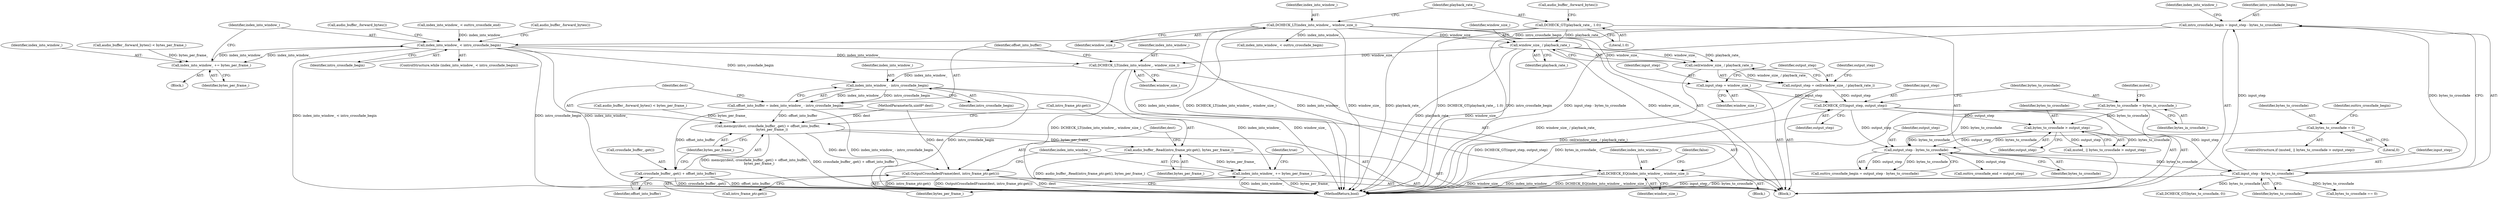 digraph "1_Chrome_802ecdb9cee0d66fe546bdf24e98150f8f716ad8_0@integer" {
"1000156" [label="(Call,intro_crossfade_begin = input_step - bytes_to_crossfade)"];
"1000158" [label="(Call,input_step - bytes_to_crossfade)"];
"1000129" [label="(Call,DCHECK_GT(input_step, output_step))"];
"1000116" [label="(Call,input_step = window_size_)"];
"1000103" [label="(Call,DCHECK_LT(index_into_window_, window_size_))"];
"1000120" [label="(Call,output_step = ceil(window_size_ / playback_rate_))"];
"1000122" [label="(Call,ceil(window_size_ / playback_rate_))"];
"1000123" [label="(Call,window_size_ / playback_rate_)"];
"1000106" [label="(Call,DCHECK_GT(playback_rate_, 1.0))"];
"1000148" [label="(Call,output_step - bytes_to_crossfade)"];
"1000139" [label="(Call,bytes_to_crossfade > output_step)"];
"1000133" [label="(Call,bytes_to_crossfade = bytes_in_crossfade_)"];
"1000142" [label="(Call,bytes_to_crossfade = 0)"];
"1000201" [label="(Call,index_into_window_ < intro_crossfade_begin)"];
"1000212" [label="(Call,index_into_window_ += bytes_per_frame_)"];
"1000226" [label="(Call,DCHECK_EQ(index_into_window_, window_size_))"];
"1000231" [label="(Call,DCHECK_LT(index_into_window_, window_size_))"];
"1000237" [label="(Call,index_into_window_ - intro_crossfade_begin)"];
"1000235" [label="(Call,offset_into_buffer = index_into_window_ - intro_crossfade_begin)"];
"1000240" [label="(Call,memcpy(dest, crossfade_buffer_.get() + offset_into_buffer,\n         bytes_per_frame_))"];
"1000247" [label="(Call,audio_buffer_.Read(intro_frame_ptr.get(), bytes_per_frame_))"];
"1000253" [label="(Call,index_into_window_ += bytes_per_frame_)"];
"1000250" [label="(Call,OutputCrossfadedFrame(dest, intro_frame_ptr.get()))"];
"1000242" [label="(Call,crossfade_buffer_.get() + offset_into_buffer)"];
"1000135" [label="(Identifier,bytes_in_crossfade_)"];
"1000150" [label="(Identifier,bytes_to_crossfade)"];
"1000249" [label="(Identifier,bytes_per_frame_)"];
"1000156" [label="(Call,intro_crossfade_begin = input_step - bytes_to_crossfade)"];
"1000163" [label="(Identifier,index_into_window_)"];
"1000116" [label="(Call,input_step = window_size_)"];
"1000245" [label="(Identifier,bytes_per_frame_)"];
"1000257" [label="(Identifier,true)"];
"1000250" [label="(Call,OutputCrossfadedFrame(dest, intro_frame_ptr.get()))"];
"1000213" [label="(Identifier,index_into_window_)"];
"1000232" [label="(Identifier,index_into_window_)"];
"1000107" [label="(Identifier,playback_rate_)"];
"1000125" [label="(Identifier,playback_rate_)"];
"1000143" [label="(Identifier,bytes_to_crossfade)"];
"1000254" [label="(Identifier,index_into_window_)"];
"1000134" [label="(Identifier,bytes_to_crossfade)"];
"1000239" [label="(Identifier,intro_crossfade_begin)"];
"1000230" [label="(Identifier,false)"];
"1000222" [label="(Call,bytes_to_crossfade == 0)"];
"1000147" [label="(Identifier,outtro_crossfade_begin)"];
"1000101" [label="(MethodParameterIn,uint8* dest)"];
"1000212" [label="(Call,index_into_window_ += bytes_per_frame_)"];
"1000228" [label="(Identifier,window_size_)"];
"1000118" [label="(Identifier,window_size_)"];
"1000123" [label="(Call,window_size_ / playback_rate_)"];
"1000104" [label="(Identifier,index_into_window_)"];
"1000243" [label="(Call,crossfade_buffer_.get())"];
"1000142" [label="(Call,bytes_to_crossfade = 0)"];
"1000148" [label="(Call,output_step - bytes_to_crossfade)"];
"1000203" [label="(Identifier,intro_crossfade_begin)"];
"1000236" [label="(Identifier,offset_into_buffer)"];
"1000140" [label="(Identifier,bytes_to_crossfade)"];
"1000131" [label="(Identifier,output_step)"];
"1000174" [label="(Call,index_into_window_ < outtro_crossfade_end)"];
"1000149" [label="(Identifier,output_step)"];
"1000184" [label="(Call,DCHECK_GT(bytes_to_crossfade, 0))"];
"1000141" [label="(Identifier,output_step)"];
"1000233" [label="(Identifier,window_size_)"];
"1000139" [label="(Call,bytes_to_crossfade > output_step)"];
"1000207" [label="(Call,audio_buffer_.forward_bytes())"];
"1000235" [label="(Call,offset_into_buffer = index_into_window_ - intro_crossfade_begin)"];
"1000244" [label="(Identifier,offset_into_buffer)"];
"1000237" [label="(Call,index_into_window_ - intro_crossfade_begin)"];
"1000231" [label="(Call,DCHECK_LT(index_into_window_, window_size_))"];
"1000117" [label="(Identifier,input_step)"];
"1000251" [label="(Identifier,dest)"];
"1000160" [label="(Identifier,bytes_to_crossfade)"];
"1000217" [label="(Call,audio_buffer_.forward_bytes())"];
"1000240" [label="(Call,memcpy(dest, crossfade_buffer_.get() + offset_into_buffer,\n         bytes_per_frame_))"];
"1000157" [label="(Identifier,intro_crossfade_begin)"];
"1000138" [label="(Identifier,muted_)"];
"1000129" [label="(Call,DCHECK_GT(input_step, output_step))"];
"1000103" [label="(Call,DCHECK_LT(index_into_window_, window_size_))"];
"1000128" [label="(Identifier,output_step)"];
"1000158" [label="(Call,input_step - bytes_to_crossfade)"];
"1000111" [label="(Call,audio_buffer_.forward_bytes())"];
"1000225" [label="(Block,)"];
"1000201" [label="(Call,index_into_window_ < intro_crossfade_begin)"];
"1000122" [label="(Call,ceil(window_size_ / playback_rate_))"];
"1000130" [label="(Identifier,input_step)"];
"1000247" [label="(Call,audio_buffer_.Read(intro_frame_ptr.get(), bytes_per_frame_))"];
"1000136" [label="(ControlStructure,if (muted_ || bytes_to_crossfade > output_step))"];
"1000200" [label="(ControlStructure,while (index_into_window_ < intro_crossfade_begin))"];
"1000159" [label="(Identifier,input_step)"];
"1000206" [label="(Call,audio_buffer_.forward_bytes() < bytes_per_frame_)"];
"1000121" [label="(Identifier,output_step)"];
"1000253" [label="(Call,index_into_window_ += bytes_per_frame_)"];
"1000120" [label="(Call,output_step = ceil(window_size_ / playback_rate_))"];
"1000144" [label="(Literal,0)"];
"1000137" [label="(Call,muted_ || bytes_to_crossfade > output_step)"];
"1000124" [label="(Identifier,window_size_)"];
"1000202" [label="(Identifier,index_into_window_)"];
"1000248" [label="(Call,intro_frame_ptr.get())"];
"1000146" [label="(Call,outtro_crossfade_begin = output_step - bytes_to_crossfade)"];
"1000162" [label="(Call,index_into_window_ < outtro_crossfade_begin)"];
"1000108" [label="(Literal,1.0)"];
"1000204" [label="(Block,)"];
"1000214" [label="(Identifier,bytes_per_frame_)"];
"1000216" [label="(Call,audio_buffer_.forward_bytes() < bytes_per_frame_)"];
"1000242" [label="(Call,crossfade_buffer_.get() + offset_into_buffer)"];
"1000258" [label="(MethodReturn,bool)"];
"1000133" [label="(Call,bytes_to_crossfade = bytes_in_crossfade_)"];
"1000102" [label="(Block,)"];
"1000241" [label="(Identifier,dest)"];
"1000238" [label="(Identifier,index_into_window_)"];
"1000227" [label="(Identifier,index_into_window_)"];
"1000105" [label="(Identifier,window_size_)"];
"1000152" [label="(Call,outtro_crossfade_end = output_step)"];
"1000252" [label="(Call,intro_frame_ptr.get())"];
"1000106" [label="(Call,DCHECK_GT(playback_rate_, 1.0))"];
"1000226" [label="(Call,DCHECK_EQ(index_into_window_, window_size_))"];
"1000255" [label="(Identifier,bytes_per_frame_)"];
"1000156" -> "1000102"  [label="AST: "];
"1000156" -> "1000158"  [label="CFG: "];
"1000157" -> "1000156"  [label="AST: "];
"1000158" -> "1000156"  [label="AST: "];
"1000163" -> "1000156"  [label="CFG: "];
"1000156" -> "1000258"  [label="DDG: intro_crossfade_begin"];
"1000156" -> "1000258"  [label="DDG: input_step - bytes_to_crossfade"];
"1000158" -> "1000156"  [label="DDG: input_step"];
"1000158" -> "1000156"  [label="DDG: bytes_to_crossfade"];
"1000156" -> "1000201"  [label="DDG: intro_crossfade_begin"];
"1000158" -> "1000160"  [label="CFG: "];
"1000159" -> "1000158"  [label="AST: "];
"1000160" -> "1000158"  [label="AST: "];
"1000158" -> "1000258"  [label="DDG: input_step"];
"1000158" -> "1000258"  [label="DDG: bytes_to_crossfade"];
"1000129" -> "1000158"  [label="DDG: input_step"];
"1000148" -> "1000158"  [label="DDG: bytes_to_crossfade"];
"1000158" -> "1000184"  [label="DDG: bytes_to_crossfade"];
"1000158" -> "1000222"  [label="DDG: bytes_to_crossfade"];
"1000129" -> "1000102"  [label="AST: "];
"1000129" -> "1000131"  [label="CFG: "];
"1000130" -> "1000129"  [label="AST: "];
"1000131" -> "1000129"  [label="AST: "];
"1000134" -> "1000129"  [label="CFG: "];
"1000129" -> "1000258"  [label="DDG: DCHECK_GT(input_step, output_step)"];
"1000116" -> "1000129"  [label="DDG: input_step"];
"1000120" -> "1000129"  [label="DDG: output_step"];
"1000129" -> "1000139"  [label="DDG: output_step"];
"1000129" -> "1000148"  [label="DDG: output_step"];
"1000116" -> "1000102"  [label="AST: "];
"1000116" -> "1000118"  [label="CFG: "];
"1000117" -> "1000116"  [label="AST: "];
"1000118" -> "1000116"  [label="AST: "];
"1000121" -> "1000116"  [label="CFG: "];
"1000103" -> "1000116"  [label="DDG: window_size_"];
"1000103" -> "1000102"  [label="AST: "];
"1000103" -> "1000105"  [label="CFG: "];
"1000104" -> "1000103"  [label="AST: "];
"1000105" -> "1000103"  [label="AST: "];
"1000107" -> "1000103"  [label="CFG: "];
"1000103" -> "1000258"  [label="DDG: index_into_window_"];
"1000103" -> "1000258"  [label="DDG: window_size_"];
"1000103" -> "1000258"  [label="DDG: DCHECK_LT(index_into_window_, window_size_)"];
"1000103" -> "1000123"  [label="DDG: window_size_"];
"1000103" -> "1000162"  [label="DDG: index_into_window_"];
"1000120" -> "1000102"  [label="AST: "];
"1000120" -> "1000122"  [label="CFG: "];
"1000121" -> "1000120"  [label="AST: "];
"1000122" -> "1000120"  [label="AST: "];
"1000128" -> "1000120"  [label="CFG: "];
"1000120" -> "1000258"  [label="DDG: ceil(window_size_ / playback_rate_)"];
"1000122" -> "1000120"  [label="DDG: window_size_ / playback_rate_"];
"1000122" -> "1000123"  [label="CFG: "];
"1000123" -> "1000122"  [label="AST: "];
"1000122" -> "1000258"  [label="DDG: window_size_ / playback_rate_"];
"1000123" -> "1000122"  [label="DDG: window_size_"];
"1000123" -> "1000122"  [label="DDG: playback_rate_"];
"1000123" -> "1000125"  [label="CFG: "];
"1000124" -> "1000123"  [label="AST: "];
"1000125" -> "1000123"  [label="AST: "];
"1000123" -> "1000258"  [label="DDG: playback_rate_"];
"1000123" -> "1000258"  [label="DDG: window_size_"];
"1000106" -> "1000123"  [label="DDG: playback_rate_"];
"1000123" -> "1000226"  [label="DDG: window_size_"];
"1000123" -> "1000231"  [label="DDG: window_size_"];
"1000106" -> "1000102"  [label="AST: "];
"1000106" -> "1000108"  [label="CFG: "];
"1000107" -> "1000106"  [label="AST: "];
"1000108" -> "1000106"  [label="AST: "];
"1000111" -> "1000106"  [label="CFG: "];
"1000106" -> "1000258"  [label="DDG: playback_rate_"];
"1000106" -> "1000258"  [label="DDG: DCHECK_GT(playback_rate_, 1.0)"];
"1000148" -> "1000146"  [label="AST: "];
"1000148" -> "1000150"  [label="CFG: "];
"1000149" -> "1000148"  [label="AST: "];
"1000150" -> "1000148"  [label="AST: "];
"1000146" -> "1000148"  [label="CFG: "];
"1000148" -> "1000146"  [label="DDG: output_step"];
"1000148" -> "1000146"  [label="DDG: bytes_to_crossfade"];
"1000139" -> "1000148"  [label="DDG: output_step"];
"1000139" -> "1000148"  [label="DDG: bytes_to_crossfade"];
"1000133" -> "1000148"  [label="DDG: bytes_to_crossfade"];
"1000142" -> "1000148"  [label="DDG: bytes_to_crossfade"];
"1000148" -> "1000152"  [label="DDG: output_step"];
"1000139" -> "1000137"  [label="AST: "];
"1000139" -> "1000141"  [label="CFG: "];
"1000140" -> "1000139"  [label="AST: "];
"1000141" -> "1000139"  [label="AST: "];
"1000137" -> "1000139"  [label="CFG: "];
"1000139" -> "1000137"  [label="DDG: bytes_to_crossfade"];
"1000139" -> "1000137"  [label="DDG: output_step"];
"1000133" -> "1000139"  [label="DDG: bytes_to_crossfade"];
"1000133" -> "1000102"  [label="AST: "];
"1000133" -> "1000135"  [label="CFG: "];
"1000134" -> "1000133"  [label="AST: "];
"1000135" -> "1000133"  [label="AST: "];
"1000138" -> "1000133"  [label="CFG: "];
"1000133" -> "1000258"  [label="DDG: bytes_in_crossfade_"];
"1000142" -> "1000136"  [label="AST: "];
"1000142" -> "1000144"  [label="CFG: "];
"1000143" -> "1000142"  [label="AST: "];
"1000144" -> "1000142"  [label="AST: "];
"1000147" -> "1000142"  [label="CFG: "];
"1000201" -> "1000200"  [label="AST: "];
"1000201" -> "1000203"  [label="CFG: "];
"1000202" -> "1000201"  [label="AST: "];
"1000203" -> "1000201"  [label="AST: "];
"1000207" -> "1000201"  [label="CFG: "];
"1000217" -> "1000201"  [label="CFG: "];
"1000201" -> "1000258"  [label="DDG: index_into_window_ < intro_crossfade_begin"];
"1000201" -> "1000258"  [label="DDG: intro_crossfade_begin"];
"1000201" -> "1000258"  [label="DDG: index_into_window_"];
"1000212" -> "1000201"  [label="DDG: index_into_window_"];
"1000174" -> "1000201"  [label="DDG: index_into_window_"];
"1000201" -> "1000212"  [label="DDG: index_into_window_"];
"1000201" -> "1000226"  [label="DDG: index_into_window_"];
"1000201" -> "1000231"  [label="DDG: index_into_window_"];
"1000201" -> "1000237"  [label="DDG: intro_crossfade_begin"];
"1000212" -> "1000204"  [label="AST: "];
"1000212" -> "1000214"  [label="CFG: "];
"1000213" -> "1000212"  [label="AST: "];
"1000214" -> "1000212"  [label="AST: "];
"1000202" -> "1000212"  [label="CFG: "];
"1000206" -> "1000212"  [label="DDG: bytes_per_frame_"];
"1000226" -> "1000225"  [label="AST: "];
"1000226" -> "1000228"  [label="CFG: "];
"1000227" -> "1000226"  [label="AST: "];
"1000228" -> "1000226"  [label="AST: "];
"1000230" -> "1000226"  [label="CFG: "];
"1000226" -> "1000258"  [label="DDG: index_into_window_"];
"1000226" -> "1000258"  [label="DDG: DCHECK_EQ(index_into_window_, window_size_)"];
"1000226" -> "1000258"  [label="DDG: window_size_"];
"1000231" -> "1000102"  [label="AST: "];
"1000231" -> "1000233"  [label="CFG: "];
"1000232" -> "1000231"  [label="AST: "];
"1000233" -> "1000231"  [label="AST: "];
"1000236" -> "1000231"  [label="CFG: "];
"1000231" -> "1000258"  [label="DDG: DCHECK_LT(index_into_window_, window_size_)"];
"1000231" -> "1000258"  [label="DDG: window_size_"];
"1000231" -> "1000237"  [label="DDG: index_into_window_"];
"1000237" -> "1000235"  [label="AST: "];
"1000237" -> "1000239"  [label="CFG: "];
"1000238" -> "1000237"  [label="AST: "];
"1000239" -> "1000237"  [label="AST: "];
"1000235" -> "1000237"  [label="CFG: "];
"1000237" -> "1000258"  [label="DDG: intro_crossfade_begin"];
"1000237" -> "1000235"  [label="DDG: index_into_window_"];
"1000237" -> "1000235"  [label="DDG: intro_crossfade_begin"];
"1000237" -> "1000253"  [label="DDG: index_into_window_"];
"1000235" -> "1000102"  [label="AST: "];
"1000236" -> "1000235"  [label="AST: "];
"1000241" -> "1000235"  [label="CFG: "];
"1000235" -> "1000258"  [label="DDG: index_into_window_ - intro_crossfade_begin"];
"1000235" -> "1000240"  [label="DDG: offset_into_buffer"];
"1000235" -> "1000242"  [label="DDG: offset_into_buffer"];
"1000240" -> "1000102"  [label="AST: "];
"1000240" -> "1000245"  [label="CFG: "];
"1000241" -> "1000240"  [label="AST: "];
"1000242" -> "1000240"  [label="AST: "];
"1000245" -> "1000240"  [label="AST: "];
"1000248" -> "1000240"  [label="CFG: "];
"1000240" -> "1000258"  [label="DDG: memcpy(dest, crossfade_buffer_.get() + offset_into_buffer,\n         bytes_per_frame_)"];
"1000240" -> "1000258"  [label="DDG: crossfade_buffer_.get() + offset_into_buffer"];
"1000101" -> "1000240"  [label="DDG: dest"];
"1000216" -> "1000240"  [label="DDG: bytes_per_frame_"];
"1000240" -> "1000247"  [label="DDG: bytes_per_frame_"];
"1000240" -> "1000250"  [label="DDG: dest"];
"1000247" -> "1000102"  [label="AST: "];
"1000247" -> "1000249"  [label="CFG: "];
"1000248" -> "1000247"  [label="AST: "];
"1000249" -> "1000247"  [label="AST: "];
"1000251" -> "1000247"  [label="CFG: "];
"1000247" -> "1000258"  [label="DDG: audio_buffer_.Read(intro_frame_ptr.get(), bytes_per_frame_)"];
"1000247" -> "1000253"  [label="DDG: bytes_per_frame_"];
"1000253" -> "1000102"  [label="AST: "];
"1000253" -> "1000255"  [label="CFG: "];
"1000254" -> "1000253"  [label="AST: "];
"1000255" -> "1000253"  [label="AST: "];
"1000257" -> "1000253"  [label="CFG: "];
"1000253" -> "1000258"  [label="DDG: bytes_per_frame_"];
"1000253" -> "1000258"  [label="DDG: index_into_window_"];
"1000250" -> "1000102"  [label="AST: "];
"1000250" -> "1000252"  [label="CFG: "];
"1000251" -> "1000250"  [label="AST: "];
"1000252" -> "1000250"  [label="AST: "];
"1000254" -> "1000250"  [label="CFG: "];
"1000250" -> "1000258"  [label="DDG: dest"];
"1000250" -> "1000258"  [label="DDG: intro_frame_ptr.get()"];
"1000250" -> "1000258"  [label="DDG: OutputCrossfadedFrame(dest, intro_frame_ptr.get())"];
"1000101" -> "1000250"  [label="DDG: dest"];
"1000242" -> "1000244"  [label="CFG: "];
"1000243" -> "1000242"  [label="AST: "];
"1000244" -> "1000242"  [label="AST: "];
"1000245" -> "1000242"  [label="CFG: "];
"1000242" -> "1000258"  [label="DDG: offset_into_buffer"];
"1000242" -> "1000258"  [label="DDG: crossfade_buffer_.get()"];
}
